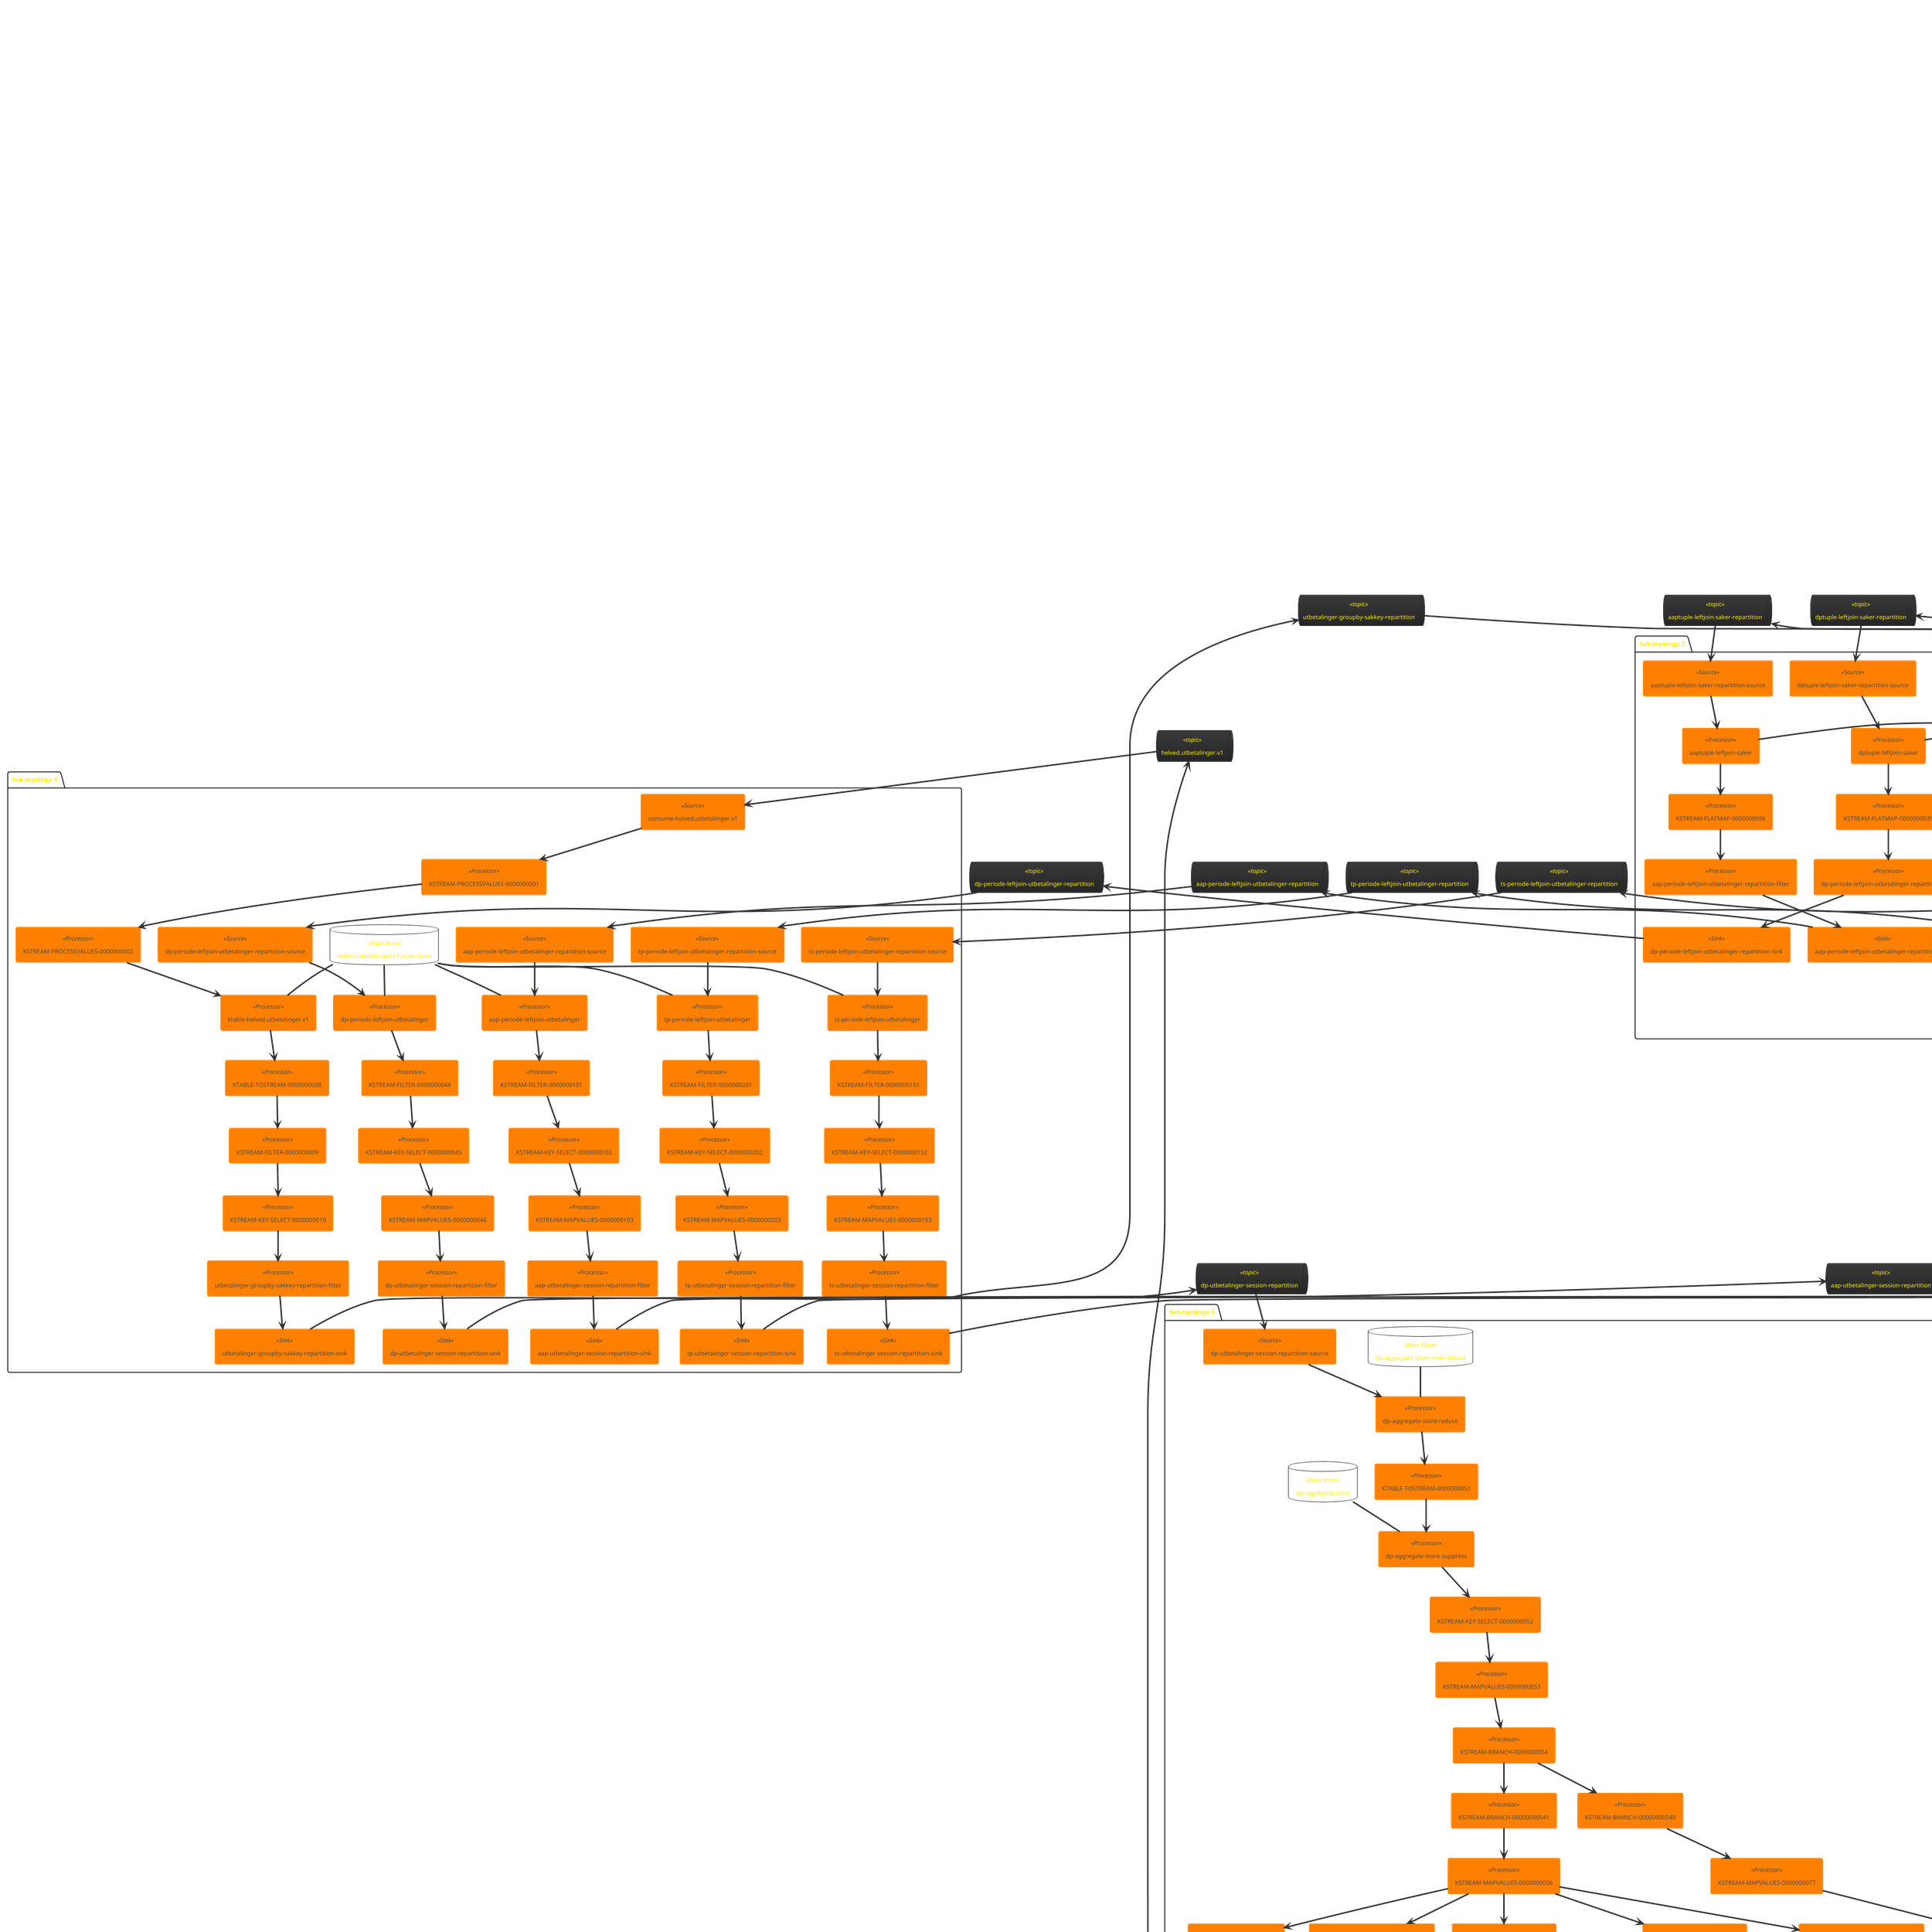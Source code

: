 @startuml
!theme black-knight
queue "aap-utbetalinger-session-repartition" <<topic>> as aap_utbetalinger_session_repartition
queue "dp-utbetalinger-session-repartition" <<topic>> as dp_utbetalinger_session_repartition
queue "tp-utbetalinger-session-repartition" <<topic>> as tp_utbetalinger_session_repartition
queue "ts-utbetalinger-session-repartition" <<topic>> as ts_utbetalinger_session_repartition
queue "utbetalinger-groupby-sakkey-repartition" <<topic>> as utbetalinger_groupby_sakkey_repartition
queue "helved.utbetalinger.v1" <<topic>> as helved_utbetalinger_v1
queue "aap-periode-leftjoin-utbetalinger-repartition" <<topic>> as aap_periode_leftjoin_utbetalinger_repartition
queue "dp-periode-leftjoin-utbetalinger-repartition" <<topic>> as dp_periode_leftjoin_utbetalinger_repartition
queue "tp-periode-leftjoin-utbetalinger-repartition" <<topic>> as tp_periode_leftjoin_utbetalinger_repartition
queue "ts-periode-leftjoin-utbetalinger-repartition" <<topic>> as ts_periode_leftjoin_utbetalinger_repartition
queue "pk-leftjoin-pending-repartition" <<topic>> as pk_leftjoin_pending_repartition
queue "helved.pending-utbetalinger.v1" <<topic>> as helved_pending_utbetalinger_v1
queue "helved.saker.v1" <<topic>> as helved_saker_v1
queue "aaptuple-leftjoin-saker-repartition" <<topic>> as aaptuple_leftjoin_saker_repartition
queue "dptuple-leftjoin-saker-repartition" <<topic>> as dptuple_leftjoin_saker_repartition
queue "tptuple-leftjoin-saker-repartition" <<topic>> as tptuple_leftjoin_saker_repartition
queue "tstuple-leftjoin-saker-repartition" <<topic>> as tstuple_leftjoin_saker_repartition
queue "oppdrag-leftjoin-fks-repartition" <<topic>> as oppdrag_leftjoin_fks_repartition
queue "helved.fk.v1" <<topic>> as helved_fk_v1
queue "from-teamdagpenger.utbetaling.v1-repartition" <<topic>> as from_teamdagpenger_utbetaling_v1_repartition
queue "teamdagpenger.utbetaling.v1" <<topic>> as teamdagpenger_utbetaling_v1
queue "helved.utbetalinger-dp.v1" <<topic>> as helved_utbetalinger_dp_v1
queue "helved.simuleringer.v1" <<topic>> as helved_simuleringer_v1
queue "helved.oppdrag.v1" <<topic>> as helved_oppdrag_v1
queue "helved.status.v1" <<topic>> as helved_status_v1
queue "from-aap.utbetaling.v1-repartition" <<topic>> as from_aap_utbetaling_v1_repartition
queue "aap.utbetaling.v1" <<topic>> as aap_utbetaling_v1
queue "helved.utbetalinger-aap.v1" <<topic>> as helved_utbetalinger_aap_v1
queue "helved.utbetalinger-ts.v1" <<topic>> as helved_utbetalinger_ts_v1
queue "helved.utbetalinger-tp.v1" <<topic>> as helved_utbetalinger_tp_v1
package "Sub-topology: 0" {
	database "helved.utbetalinger.v1-state-store" <<State Store>> as helved_utbetalinger_v1_state_store
	agent "consume-helved.utbetalinger.v1" <<Source>> as consume_helved_utbetalinger_v1
	agent "KSTREAM-PROCESSVALUES-0000000001" <<Processor>> as KSTREAM_PROCESSVALUES_0000000001
	agent "KSTREAM-PROCESSVALUES-0000000002" <<Processor>> as KSTREAM_PROCESSVALUES_0000000002
	agent "aap-periode-leftjoin-utbetalinger-repartition-source" <<Source>> as aap_periode_leftjoin_utbetalinger_repartition_source
	agent "dp-periode-leftjoin-utbetalinger-repartition-source" <<Source>> as dp_periode_leftjoin_utbetalinger_repartition_source
	agent "tp-periode-leftjoin-utbetalinger-repartition-source" <<Source>> as tp_periode_leftjoin_utbetalinger_repartition_source
	agent "ts-periode-leftjoin-utbetalinger-repartition-source" <<Source>> as ts_periode_leftjoin_utbetalinger_repartition_source
	agent "aap-periode-leftjoin-utbetalinger" <<Processor>> as aap_periode_leftjoin_utbetalinger
	agent "dp-periode-leftjoin-utbetalinger" <<Processor>> as dp_periode_leftjoin_utbetalinger
	agent "ktable-helved.utbetalinger.v1" <<Processor>> as ktable_helved_utbetalinger_v1
	agent "tp-periode-leftjoin-utbetalinger" <<Processor>> as tp_periode_leftjoin_utbetalinger
	agent "ts-periode-leftjoin-utbetalinger" <<Processor>> as ts_periode_leftjoin_utbetalinger
	agent "KSTREAM-FILTER-0000000044" <<Processor>> as KSTREAM_FILTER_0000000044
	agent "KSTREAM-FILTER-0000000101" <<Processor>> as KSTREAM_FILTER_0000000101
	agent "KSTREAM-FILTER-0000000151" <<Processor>> as KSTREAM_FILTER_0000000151
	agent "KSTREAM-FILTER-0000000201" <<Processor>> as KSTREAM_FILTER_0000000201
	agent "KTABLE-TOSTREAM-0000000008" <<Processor>> as KTABLE_TOSTREAM_0000000008
	agent "KSTREAM-FILTER-0000000009" <<Processor>> as KSTREAM_FILTER_0000000009
	agent "KSTREAM-KEY-SELECT-0000000045" <<Processor>> as KSTREAM_KEY_SELECT_0000000045
	agent "KSTREAM-KEY-SELECT-0000000102" <<Processor>> as KSTREAM_KEY_SELECT_0000000102
	agent "KSTREAM-KEY-SELECT-0000000152" <<Processor>> as KSTREAM_KEY_SELECT_0000000152
	agent "KSTREAM-KEY-SELECT-0000000202" <<Processor>> as KSTREAM_KEY_SELECT_0000000202
	agent "KSTREAM-KEY-SELECT-0000000010" <<Processor>> as KSTREAM_KEY_SELECT_0000000010
	agent "KSTREAM-MAPVALUES-0000000046" <<Processor>> as KSTREAM_MAPVALUES_0000000046
	agent "KSTREAM-MAPVALUES-0000000103" <<Processor>> as KSTREAM_MAPVALUES_0000000103
	agent "KSTREAM-MAPVALUES-0000000153" <<Processor>> as KSTREAM_MAPVALUES_0000000153
	agent "KSTREAM-MAPVALUES-0000000203" <<Processor>> as KSTREAM_MAPVALUES_0000000203
	agent "aap-utbetalinger-session-repartition-filter" <<Processor>> as aap_utbetalinger_session_repartition_filter
	agent "dp-utbetalinger-session-repartition-filter" <<Processor>> as dp_utbetalinger_session_repartition_filter
	agent "tp-utbetalinger-session-repartition-filter" <<Processor>> as tp_utbetalinger_session_repartition_filter
	agent "ts-utbetalinger-session-repartition-filter" <<Processor>> as ts_utbetalinger_session_repartition_filter
	agent "utbetalinger-groupby-sakkey-repartition-filter" <<Processor>> as utbetalinger_groupby_sakkey_repartition_filter
	agent "aap-utbetalinger-session-repartition-sink" <<Sink>> as aap_utbetalinger_session_repartition_sink
	agent "dp-utbetalinger-session-repartition-sink" <<Sink>> as dp_utbetalinger_session_repartition_sink
	agent "tp-utbetalinger-session-repartition-sink" <<Sink>> as tp_utbetalinger_session_repartition_sink
	agent "ts-utbetalinger-session-repartition-sink" <<Sink>> as ts_utbetalinger_session_repartition_sink
	agent "utbetalinger-groupby-sakkey-repartition-sink" <<Sink>> as utbetalinger_groupby_sakkey_repartition_sink
	helved_utbetalinger_v1 --> consume_helved_utbetalinger_v1
	aap_periode_leftjoin_utbetalinger_repartition --> aap_periode_leftjoin_utbetalinger_repartition_source
	dp_periode_leftjoin_utbetalinger_repartition --> dp_periode_leftjoin_utbetalinger_repartition_source
	tp_periode_leftjoin_utbetalinger_repartition --> tp_periode_leftjoin_utbetalinger_repartition_source
	ts_periode_leftjoin_utbetalinger_repartition --> ts_periode_leftjoin_utbetalinger_repartition_source
	helved_utbetalinger_v1_state_store -- aap_periode_leftjoin_utbetalinger
	helved_utbetalinger_v1_state_store -- dp_periode_leftjoin_utbetalinger
	helved_utbetalinger_v1_state_store -- ktable_helved_utbetalinger_v1
	helved_utbetalinger_v1_state_store -- tp_periode_leftjoin_utbetalinger
	helved_utbetalinger_v1_state_store -- ts_periode_leftjoin_utbetalinger
	aap_utbetalinger_session_repartition <-- aap_utbetalinger_session_repartition_sink
	dp_utbetalinger_session_repartition <-- dp_utbetalinger_session_repartition_sink
	tp_utbetalinger_session_repartition <-- tp_utbetalinger_session_repartition_sink
	ts_utbetalinger_session_repartition <-- ts_utbetalinger_session_repartition_sink
	utbetalinger_groupby_sakkey_repartition <-- utbetalinger_groupby_sakkey_repartition_sink
	consume_helved_utbetalinger_v1 --> KSTREAM_PROCESSVALUES_0000000001
	KSTREAM_PROCESSVALUES_0000000001 --> KSTREAM_PROCESSVALUES_0000000002
	KSTREAM_PROCESSVALUES_0000000002 --> ktable_helved_utbetalinger_v1
	aap_periode_leftjoin_utbetalinger_repartition_source --> aap_periode_leftjoin_utbetalinger
	dp_periode_leftjoin_utbetalinger_repartition_source --> dp_periode_leftjoin_utbetalinger
	tp_periode_leftjoin_utbetalinger_repartition_source --> tp_periode_leftjoin_utbetalinger
	ts_periode_leftjoin_utbetalinger_repartition_source --> ts_periode_leftjoin_utbetalinger
	aap_periode_leftjoin_utbetalinger --> KSTREAM_FILTER_0000000101
	dp_periode_leftjoin_utbetalinger --> KSTREAM_FILTER_0000000044
	ktable_helved_utbetalinger_v1 --> KTABLE_TOSTREAM_0000000008
	tp_periode_leftjoin_utbetalinger --> KSTREAM_FILTER_0000000201
	ts_periode_leftjoin_utbetalinger --> KSTREAM_FILTER_0000000151
	KSTREAM_FILTER_0000000044 --> KSTREAM_KEY_SELECT_0000000045
	KSTREAM_FILTER_0000000101 --> KSTREAM_KEY_SELECT_0000000102
	KSTREAM_FILTER_0000000151 --> KSTREAM_KEY_SELECT_0000000152
	KSTREAM_FILTER_0000000201 --> KSTREAM_KEY_SELECT_0000000202
	KTABLE_TOSTREAM_0000000008 --> KSTREAM_FILTER_0000000009
	KSTREAM_FILTER_0000000009 --> KSTREAM_KEY_SELECT_0000000010
	KSTREAM_KEY_SELECT_0000000045 --> KSTREAM_MAPVALUES_0000000046
	KSTREAM_KEY_SELECT_0000000102 --> KSTREAM_MAPVALUES_0000000103
	KSTREAM_KEY_SELECT_0000000152 --> KSTREAM_MAPVALUES_0000000153
	KSTREAM_KEY_SELECT_0000000202 --> KSTREAM_MAPVALUES_0000000203
	KSTREAM_KEY_SELECT_0000000010 --> utbetalinger_groupby_sakkey_repartition_filter
	KSTREAM_MAPVALUES_0000000046 --> dp_utbetalinger_session_repartition_filter
	KSTREAM_MAPVALUES_0000000103 --> aap_utbetalinger_session_repartition_filter
	KSTREAM_MAPVALUES_0000000153 --> ts_utbetalinger_session_repartition_filter
	KSTREAM_MAPVALUES_0000000203 --> tp_utbetalinger_session_repartition_filter
	aap_utbetalinger_session_repartition_filter --> aap_utbetalinger_session_repartition_sink
	dp_utbetalinger_session_repartition_filter --> dp_utbetalinger_session_repartition_sink
	tp_utbetalinger_session_repartition_filter --> tp_utbetalinger_session_repartition_sink
	ts_utbetalinger_session_repartition_filter --> ts_utbetalinger_session_repartition_sink
	utbetalinger_groupby_sakkey_repartition_filter --> utbetalinger_groupby_sakkey_repartition_sink
}
package "Sub-topology: 1" {
	database "helved.pending-utbetalinger.v1-state-store" <<State Store>> as helved_pending_utbetalinger_v1_state_store
	agent "pk-leftjoin-pending-repartition-source" <<Source>> as pk_leftjoin_pending_repartition_source
	agent "pk-leftjoin-pending" <<Processor>> as pk_leftjoin_pending
	agent "KSTREAM-MAPVALUES-0000000252" <<Processor>> as KSTREAM_MAPVALUES_0000000252
	agent "consume-helved.pending-utbetalinger.v1" <<Source>> as consume_helved_pending_utbetalinger_v1
	agent "KSTREAM-FILTER-0000000253" <<Processor>> as KSTREAM_FILTER_0000000253
	agent "KSTREAM-PROCESSVALUES-0000000005" <<Processor>> as KSTREAM_PROCESSVALUES_0000000005
	agent "KSTREAM-PROCESSVALUES-0000000006" <<Processor>> as KSTREAM_PROCESSVALUES_0000000006
	agent "KSTREAM-PROCESSVALUES-0000000254" <<Processor>> as KSTREAM_PROCESSVALUES_0000000254
	agent "KSTREAM-SINK-0000000255" <<Sink>> as KSTREAM_SINK_0000000255
	agent "ktable-helved.pending-utbetalinger.v1" <<Processor>> as ktable_helved_pending_utbetalinger_v1
	pk_leftjoin_pending_repartition --> pk_leftjoin_pending_repartition_source
	helved_pending_utbetalinger_v1_state_store -- pk_leftjoin_pending
	helved_pending_utbetalinger_v1 --> consume_helved_pending_utbetalinger_v1
	helved_utbetalinger_v1 <-- KSTREAM_SINK_0000000255
	helved_pending_utbetalinger_v1_state_store -- ktable_helved_pending_utbetalinger_v1
	pk_leftjoin_pending_repartition_source --> pk_leftjoin_pending
	pk_leftjoin_pending --> KSTREAM_MAPVALUES_0000000252
	KSTREAM_MAPVALUES_0000000252 --> KSTREAM_FILTER_0000000253
	consume_helved_pending_utbetalinger_v1 --> KSTREAM_PROCESSVALUES_0000000005
	KSTREAM_FILTER_0000000253 --> KSTREAM_PROCESSVALUES_0000000254
	KSTREAM_PROCESSVALUES_0000000005 --> KSTREAM_PROCESSVALUES_0000000006
	KSTREAM_PROCESSVALUES_0000000006 --> ktable_helved_pending_utbetalinger_v1
	KSTREAM_PROCESSVALUES_0000000254 --> KSTREAM_SINK_0000000255
}
package "Sub-topology: 2" {
	database "helved.saker.v1-state-store-materialized" <<State Store>> as helved_saker_v1_state_store_materialized
	agent "utbetalinger-groupby-sakkey-repartition-source" <<Source>> as utbetalinger_groupby_sakkey_repartition_source
	agent "aaptuple-leftjoin-saker-repartition-source" <<Source>> as aaptuple_leftjoin_saker_repartition_source
	agent "dptuple-leftjoin-saker-repartition-source" <<Source>> as dptuple_leftjoin_saker_repartition_source
	agent "helved.saker.v1-state-store-aggregate" <<Processor>> as helved_saker_v1_state_store_aggregate
	agent "tptuple-leftjoin-saker-repartition-source" <<Source>> as tptuple_leftjoin_saker_repartition_source
	agent "tstuple-leftjoin-saker-repartition-source" <<Source>> as tstuple_leftjoin_saker_repartition_source
	agent "KTABLE-TOSTREAM-0000000015" <<Processor>> as KTABLE_TOSTREAM_0000000015
	agent "aaptuple-leftjoin-saker" <<Processor>> as aaptuple_leftjoin_saker
	agent "dptuple-leftjoin-saker" <<Processor>> as dptuple_leftjoin_saker
	agent "tptuple-leftjoin-saker" <<Processor>> as tptuple_leftjoin_saker
	agent "tstuple-leftjoin-saker" <<Processor>> as tstuple_leftjoin_saker
	agent "KSTREAM-FILTER-0000000016" <<Processor>> as KSTREAM_FILTER_0000000016
	agent "KSTREAM-FLATMAP-0000000039" <<Processor>> as KSTREAM_FLATMAP_0000000039
	agent "KSTREAM-FLATMAP-0000000096" <<Processor>> as KSTREAM_FLATMAP_0000000096
	agent "KSTREAM-FLATMAP-0000000196" <<Processor>> as KSTREAM_FLATMAP_0000000196
	agent "KSTREAM-MAP-0000000146" <<Processor>> as KSTREAM_MAP_0000000146
	agent "KSTREAM-PROCESSVALUES-0000000017" <<Processor>> as KSTREAM_PROCESSVALUES_0000000017
	agent "aap-periode-leftjoin-utbetalinger-repartition-filter" <<Processor>> as aap_periode_leftjoin_utbetalinger_repartition_filter
	agent "dp-periode-leftjoin-utbetalinger-repartition-filter" <<Processor>> as dp_periode_leftjoin_utbetalinger_repartition_filter
	agent "tp-periode-leftjoin-utbetalinger-repartition-filter" <<Processor>> as tp_periode_leftjoin_utbetalinger_repartition_filter
	agent "ts-periode-leftjoin-utbetalinger-repartition-filter" <<Processor>> as ts_periode_leftjoin_utbetalinger_repartition_filter
	agent "KSTREAM-SINK-0000000018" <<Sink>> as KSTREAM_SINK_0000000018
	agent "aap-periode-leftjoin-utbetalinger-repartition-sink" <<Sink>> as aap_periode_leftjoin_utbetalinger_repartition_sink
	agent "dp-periode-leftjoin-utbetalinger-repartition-sink" <<Sink>> as dp_periode_leftjoin_utbetalinger_repartition_sink
	agent "tp-periode-leftjoin-utbetalinger-repartition-sink" <<Sink>> as tp_periode_leftjoin_utbetalinger_repartition_sink
	agent "ts-periode-leftjoin-utbetalinger-repartition-sink" <<Sink>> as ts_periode_leftjoin_utbetalinger_repartition_sink
	utbetalinger_groupby_sakkey_repartition --> utbetalinger_groupby_sakkey_repartition_source
	aaptuple_leftjoin_saker_repartition --> aaptuple_leftjoin_saker_repartition_source
	dptuple_leftjoin_saker_repartition --> dptuple_leftjoin_saker_repartition_source
	helved_saker_v1_state_store_materialized -- helved_saker_v1_state_store_aggregate
	tptuple_leftjoin_saker_repartition --> tptuple_leftjoin_saker_repartition_source
	tstuple_leftjoin_saker_repartition --> tstuple_leftjoin_saker_repartition_source
	helved_saker_v1_state_store_materialized -- aaptuple_leftjoin_saker
	helved_saker_v1_state_store_materialized -- dptuple_leftjoin_saker
	helved_saker_v1_state_store_materialized -- tptuple_leftjoin_saker
	helved_saker_v1_state_store_materialized -- tstuple_leftjoin_saker
	helved_saker_v1 <-- KSTREAM_SINK_0000000018
	aap_periode_leftjoin_utbetalinger_repartition <-- aap_periode_leftjoin_utbetalinger_repartition_sink
	dp_periode_leftjoin_utbetalinger_repartition <-- dp_periode_leftjoin_utbetalinger_repartition_sink
	tp_periode_leftjoin_utbetalinger_repartition <-- tp_periode_leftjoin_utbetalinger_repartition_sink
	ts_periode_leftjoin_utbetalinger_repartition <-- ts_periode_leftjoin_utbetalinger_repartition_sink
	utbetalinger_groupby_sakkey_repartition_source --> helved_saker_v1_state_store_aggregate
	aaptuple_leftjoin_saker_repartition_source --> aaptuple_leftjoin_saker
	dptuple_leftjoin_saker_repartition_source --> dptuple_leftjoin_saker
	helved_saker_v1_state_store_aggregate --> KTABLE_TOSTREAM_0000000015
	tptuple_leftjoin_saker_repartition_source --> tptuple_leftjoin_saker
	tstuple_leftjoin_saker_repartition_source --> tstuple_leftjoin_saker
	KTABLE_TOSTREAM_0000000015 --> KSTREAM_FILTER_0000000016
	aaptuple_leftjoin_saker --> KSTREAM_FLATMAP_0000000096
	dptuple_leftjoin_saker --> KSTREAM_FLATMAP_0000000039
	tptuple_leftjoin_saker --> KSTREAM_FLATMAP_0000000196
	tstuple_leftjoin_saker --> KSTREAM_MAP_0000000146
	KSTREAM_FILTER_0000000016 --> KSTREAM_PROCESSVALUES_0000000017
	KSTREAM_FLATMAP_0000000039 --> dp_periode_leftjoin_utbetalinger_repartition_filter
	KSTREAM_FLATMAP_0000000096 --> aap_periode_leftjoin_utbetalinger_repartition_filter
	KSTREAM_FLATMAP_0000000196 --> tp_periode_leftjoin_utbetalinger_repartition_filter
	KSTREAM_MAP_0000000146 --> ts_periode_leftjoin_utbetalinger_repartition_filter
	KSTREAM_PROCESSVALUES_0000000017 --> KSTREAM_SINK_0000000018
	aap_periode_leftjoin_utbetalinger_repartition_filter --> aap_periode_leftjoin_utbetalinger_repartition_sink
	dp_periode_leftjoin_utbetalinger_repartition_filter --> dp_periode_leftjoin_utbetalinger_repartition_sink
	tp_periode_leftjoin_utbetalinger_repartition_filter --> tp_periode_leftjoin_utbetalinger_repartition_sink
	ts_periode_leftjoin_utbetalinger_repartition_filter --> ts_periode_leftjoin_utbetalinger_repartition_sink
}
package "Sub-topology: 3" {
	database "helved.fk.v1-state-store" <<State Store>> as helved_fk_v1_state_store
	agent "oppdrag-leftjoin-fks-repartition-source" <<Source>> as oppdrag_leftjoin_fks_repartition_source
	agent "consume-helved.fk.v1" <<Source>> as consume_helved_fk_v1
	agent "oppdrag-leftjoin-fks" <<Processor>> as oppdrag_leftjoin_fks
	agent "KSTREAM-FLATMAP-0000000247" <<Processor>> as KSTREAM_FLATMAP_0000000247
	agent "KSTREAM-PROCESSVALUES-0000000020" <<Processor>> as KSTREAM_PROCESSVALUES_0000000020
	agent "KSTREAM-PROCESSVALUES-0000000021" <<Processor>> as KSTREAM_PROCESSVALUES_0000000021
	agent "pk-leftjoin-pending-repartition-filter" <<Processor>> as pk_leftjoin_pending_repartition_filter
	agent "ktable-helved.fk.v1" <<Processor>> as ktable_helved_fk_v1
	agent "pk-leftjoin-pending-repartition-sink" <<Sink>> as pk_leftjoin_pending_repartition_sink
	oppdrag_leftjoin_fks_repartition --> oppdrag_leftjoin_fks_repartition_source
	helved_fk_v1 --> consume_helved_fk_v1
	helved_fk_v1_state_store -- oppdrag_leftjoin_fks
	helved_fk_v1_state_store -- ktable_helved_fk_v1
	pk_leftjoin_pending_repartition <-- pk_leftjoin_pending_repartition_sink
	oppdrag_leftjoin_fks_repartition_source --> oppdrag_leftjoin_fks
	consume_helved_fk_v1 --> KSTREAM_PROCESSVALUES_0000000020
	oppdrag_leftjoin_fks --> KSTREAM_FLATMAP_0000000247
	KSTREAM_FLATMAP_0000000247 --> pk_leftjoin_pending_repartition_filter
	KSTREAM_PROCESSVALUES_0000000020 --> KSTREAM_PROCESSVALUES_0000000021
	KSTREAM_PROCESSVALUES_0000000021 --> ktable_helved_fk_v1
	pk_leftjoin_pending_repartition_filter --> pk_leftjoin_pending_repartition_sink
}
package "Sub-topology: 4" {
	agent "consume-teamdagpenger.utbetaling.v1" <<Source>> as consume_teamdagpenger_utbetaling_v1
	agent "KSTREAM-PROCESSVALUES-0000000024" <<Processor>> as KSTREAM_PROCESSVALUES_0000000024
	agent "KSTREAM-FILTER-0000000025" <<Processor>> as KSTREAM_FILTER_0000000025
	agent "from-teamdagpenger.utbetaling.v1-repartition-filter" <<Processor>> as from_teamdagpenger_utbetaling_v1_repartition_filter
	agent "from-teamdagpenger.utbetaling.v1-repartition-sink" <<Sink>> as from_teamdagpenger_utbetaling_v1_repartition_sink
	teamdagpenger_utbetaling_v1 --> consume_teamdagpenger_utbetaling_v1
	from_teamdagpenger_utbetaling_v1_repartition <-- from_teamdagpenger_utbetaling_v1_repartition_sink
	consume_teamdagpenger_utbetaling_v1 --> KSTREAM_PROCESSVALUES_0000000024
	KSTREAM_PROCESSVALUES_0000000024 --> KSTREAM_FILTER_0000000025
	KSTREAM_FILTER_0000000025 --> from_teamdagpenger_utbetaling_v1_repartition_filter
	from_teamdagpenger_utbetaling_v1_repartition_filter --> from_teamdagpenger_utbetaling_v1_repartition_sink
}
package "Sub-topology: 5" {
	agent "consume-helved.utbetalinger-dp.v1" <<Source>> as consume_helved_utbetalinger_dp_v1
	agent "KSTREAM-PROCESSVALUES-0000000030" <<Processor>> as KSTREAM_PROCESSVALUES_0000000030
	agent "KSTREAM-FILTER-0000000031" <<Processor>> as KSTREAM_FILTER_0000000031
	agent "from-teamdagpenger.utbetaling.v1-repartition-source" <<Source>> as from_teamdagpenger_utbetaling_v1_repartition_source
	agent "KSTREAM-MERGE-0000000032" <<Processor>> as KSTREAM_MERGE_0000000032
	agent "KSTREAM-MAPVALUES-0000000033" <<Processor>> as KSTREAM_MAPVALUES_0000000033
	agent "KSTREAM-KEY-SELECT-0000000034" <<Processor>> as KSTREAM_KEY_SELECT_0000000034
	agent "dptuple-leftjoin-saker-repartition-filter" <<Processor>> as dptuple_leftjoin_saker_repartition_filter
	agent "dptuple-leftjoin-saker-repartition-sink" <<Sink>> as dptuple_leftjoin_saker_repartition_sink
	helved_utbetalinger_dp_v1 --> consume_helved_utbetalinger_dp_v1
	from_teamdagpenger_utbetaling_v1_repartition --> from_teamdagpenger_utbetaling_v1_repartition_source
	dptuple_leftjoin_saker_repartition <-- dptuple_leftjoin_saker_repartition_sink
	consume_helved_utbetalinger_dp_v1 --> KSTREAM_PROCESSVALUES_0000000030
	KSTREAM_PROCESSVALUES_0000000030 --> KSTREAM_FILTER_0000000031
	KSTREAM_FILTER_0000000031 --> KSTREAM_MERGE_0000000032
	from_teamdagpenger_utbetaling_v1_repartition_source --> KSTREAM_MERGE_0000000032
	KSTREAM_MERGE_0000000032 --> KSTREAM_MAPVALUES_0000000033
	KSTREAM_MAPVALUES_0000000033 --> KSTREAM_KEY_SELECT_0000000034
	KSTREAM_KEY_SELECT_0000000034 --> dptuple_leftjoin_saker_repartition_filter
	dptuple_leftjoin_saker_repartition_filter --> dptuple_leftjoin_saker_repartition_sink
}
package "Sub-topology: 6" {
	database "dp-aggregate-store-materialized" <<State Store>> as dp_aggregate_store_materialized
	database "dp-aggregate-store" <<State Store>> as dp_aggregate_store
	agent "dp-utbetalinger-session-repartition-source" <<Source>> as dp_utbetalinger_session_repartition_source
	agent "dp-aggregate-store-reduce" <<Processor>> as dp_aggregate_store_reduce
	agent "KTABLE-TOSTREAM-0000000051" <<Processor>> as KTABLE_TOSTREAM_0000000051
	agent "dp-aggregate-store-suppress" <<Processor>> as dp_aggregate_store_suppress
	agent "KSTREAM-KEY-SELECT-0000000052" <<Processor>> as KSTREAM_KEY_SELECT_0000000052
	agent "KSTREAM-MAPVALUES-0000000053" <<Processor>> as KSTREAM_MAPVALUES_0000000053
	agent "KSTREAM-BRANCH-0000000054" <<Processor>> as KSTREAM_BRANCH_0000000054
	agent "KSTREAM-BRANCH-00000000541" <<Processor>> as KSTREAM_BRANCH_00000000541
	agent "KSTREAM-MAPVALUES-0000000056" <<Processor>> as KSTREAM_MAPVALUES_0000000056
	agent "KSTREAM-FLATMAPVALUES-0000000063" <<Processor>> as KSTREAM_FLATMAPVALUES_0000000063
	agent "KSTREAM-BRANCH-00000000540" <<Processor>> as KSTREAM_BRANCH_00000000540
	agent "KSTREAM-FILTER-0000000069" <<Processor>> as KSTREAM_FILTER_0000000069
	agent "KSTREAM-FLATMAP-0000000057" <<Processor>> as KSTREAM_FLATMAP_0000000057
	agent "KSTREAM-FLATMAP-0000000073" <<Processor>> as KSTREAM_FLATMAP_0000000073
	agent "KSTREAM-FLATMAPVALUES-0000000060" <<Processor>> as KSTREAM_FLATMAPVALUES_0000000060
	agent "KSTREAM-MAPVALUES-0000000066" <<Processor>> as KSTREAM_MAPVALUES_0000000066
	agent "KSTREAM-MAPVALUES-0000000070" <<Processor>> as KSTREAM_MAPVALUES_0000000070
	agent "KSTREAM-MAPVALUES-0000000077" <<Processor>> as KSTREAM_MAPVALUES_0000000077
	agent "KSTREAM-PROCESSVALUES-0000000058" <<Processor>> as KSTREAM_PROCESSVALUES_0000000058
	agent "KSTREAM-PROCESSVALUES-0000000061" <<Processor>> as KSTREAM_PROCESSVALUES_0000000061
	agent "KSTREAM-PROCESSVALUES-0000000064" <<Processor>> as KSTREAM_PROCESSVALUES_0000000064
	agent "KSTREAM-PROCESSVALUES-0000000067" <<Processor>> as KSTREAM_PROCESSVALUES_0000000067
	agent "KSTREAM-PROCESSVALUES-0000000071" <<Processor>> as KSTREAM_PROCESSVALUES_0000000071
	agent "KSTREAM-PROCESSVALUES-0000000074" <<Processor>> as KSTREAM_PROCESSVALUES_0000000074
	agent "KSTREAM-PROCESSVALUES-0000000078" <<Processor>> as KSTREAM_PROCESSVALUES_0000000078
	agent "KSTREAM-SINK-0000000059" <<Sink>> as KSTREAM_SINK_0000000059
	agent "KSTREAM-SINK-0000000062" <<Sink>> as KSTREAM_SINK_0000000062
	agent "KSTREAM-SINK-0000000065" <<Sink>> as KSTREAM_SINK_0000000065
	agent "KSTREAM-SINK-0000000068" <<Sink>> as KSTREAM_SINK_0000000068
	agent "KSTREAM-SINK-0000000072" <<Sink>> as KSTREAM_SINK_0000000072
	agent "KSTREAM-SINK-0000000075" <<Sink>> as KSTREAM_SINK_0000000075
	agent "KSTREAM-SINK-0000000079" <<Sink>> as KSTREAM_SINK_0000000079
	dp_utbetalinger_session_repartition --> dp_utbetalinger_session_repartition_source
	dp_aggregate_store_materialized -- dp_aggregate_store_reduce
	dp_aggregate_store -- dp_aggregate_store_suppress
	helved_pending_utbetalinger_v1 <-- KSTREAM_SINK_0000000059
	helved_simuleringer_v1 <-- KSTREAM_SINK_0000000062
	helved_oppdrag_v1 <-- KSTREAM_SINK_0000000065
	helved_status_v1 <-- KSTREAM_SINK_0000000068
	helved_status_v1 <-- KSTREAM_SINK_0000000072
	helved_fk_v1 <-- KSTREAM_SINK_0000000075
	helved_status_v1 <-- KSTREAM_SINK_0000000079
	dp_utbetalinger_session_repartition_source --> dp_aggregate_store_reduce
	dp_aggregate_store_reduce --> KTABLE_TOSTREAM_0000000051
	KTABLE_TOSTREAM_0000000051 --> dp_aggregate_store_suppress
	dp_aggregate_store_suppress --> KSTREAM_KEY_SELECT_0000000052
	KSTREAM_KEY_SELECT_0000000052 --> KSTREAM_MAPVALUES_0000000053
	KSTREAM_MAPVALUES_0000000053 --> KSTREAM_BRANCH_0000000054
	KSTREAM_BRANCH_0000000054 --> KSTREAM_BRANCH_00000000540
	KSTREAM_BRANCH_0000000054 --> KSTREAM_BRANCH_00000000541
	KSTREAM_BRANCH_00000000541 --> KSTREAM_MAPVALUES_0000000056
	KSTREAM_MAPVALUES_0000000056 --> KSTREAM_FLATMAPVALUES_0000000063
	KSTREAM_MAPVALUES_0000000056 --> KSTREAM_FLATMAP_0000000057
	KSTREAM_MAPVALUES_0000000056 --> KSTREAM_FLATMAPVALUES_0000000060
	KSTREAM_MAPVALUES_0000000056 --> KSTREAM_FILTER_0000000069
	KSTREAM_MAPVALUES_0000000056 --> KSTREAM_FLATMAP_0000000073
	KSTREAM_FLATMAPVALUES_0000000063 --> KSTREAM_MAPVALUES_0000000066
	KSTREAM_FLATMAPVALUES_0000000063 --> KSTREAM_PROCESSVALUES_0000000064
	KSTREAM_BRANCH_00000000540 --> KSTREAM_MAPVALUES_0000000077
	KSTREAM_FILTER_0000000069 --> KSTREAM_MAPVALUES_0000000070
	KSTREAM_FLATMAP_0000000057 --> KSTREAM_PROCESSVALUES_0000000058
	KSTREAM_FLATMAP_0000000073 --> KSTREAM_PROCESSVALUES_0000000074
	KSTREAM_FLATMAPVALUES_0000000060 --> KSTREAM_PROCESSVALUES_0000000061
	KSTREAM_MAPVALUES_0000000066 --> KSTREAM_PROCESSVALUES_0000000067
	KSTREAM_MAPVALUES_0000000070 --> KSTREAM_PROCESSVALUES_0000000071
	KSTREAM_MAPVALUES_0000000077 --> KSTREAM_PROCESSVALUES_0000000078
	KSTREAM_PROCESSVALUES_0000000058 --> KSTREAM_SINK_0000000059
	KSTREAM_PROCESSVALUES_0000000061 --> KSTREAM_SINK_0000000062
	KSTREAM_PROCESSVALUES_0000000064 --> KSTREAM_SINK_0000000065
	KSTREAM_PROCESSVALUES_0000000067 --> KSTREAM_SINK_0000000068
	KSTREAM_PROCESSVALUES_0000000071 --> KSTREAM_SINK_0000000072
	KSTREAM_PROCESSVALUES_0000000074 --> KSTREAM_SINK_0000000075
	KSTREAM_PROCESSVALUES_0000000078 --> KSTREAM_SINK_0000000079
}
package "Sub-topology: 7" {
	agent "consume-aap.utbetaling.v1" <<Source>> as consume_aap_utbetaling_v1
	agent "KSTREAM-PROCESSVALUES-0000000081" <<Processor>> as KSTREAM_PROCESSVALUES_0000000081
	agent "KSTREAM-FILTER-0000000082" <<Processor>> as KSTREAM_FILTER_0000000082
	agent "from-aap.utbetaling.v1-repartition-filter" <<Processor>> as from_aap_utbetaling_v1_repartition_filter
	agent "from-aap.utbetaling.v1-repartition-sink" <<Sink>> as from_aap_utbetaling_v1_repartition_sink
	aap_utbetaling_v1 --> consume_aap_utbetaling_v1
	from_aap_utbetaling_v1_repartition <-- from_aap_utbetaling_v1_repartition_sink
	consume_aap_utbetaling_v1 --> KSTREAM_PROCESSVALUES_0000000081
	KSTREAM_PROCESSVALUES_0000000081 --> KSTREAM_FILTER_0000000082
	KSTREAM_FILTER_0000000082 --> from_aap_utbetaling_v1_repartition_filter
	from_aap_utbetaling_v1_repartition_filter --> from_aap_utbetaling_v1_repartition_sink
}
package "Sub-topology: 8" {
	agent "consume-helved.utbetalinger-aap.v1" <<Source>> as consume_helved_utbetalinger_aap_v1
	agent "KSTREAM-PROCESSVALUES-0000000087" <<Processor>> as KSTREAM_PROCESSVALUES_0000000087
	agent "KSTREAM-FILTER-0000000088" <<Processor>> as KSTREAM_FILTER_0000000088
	agent "from-aap.utbetaling.v1-repartition-source" <<Source>> as from_aap_utbetaling_v1_repartition_source
	agent "KSTREAM-MERGE-0000000089" <<Processor>> as KSTREAM_MERGE_0000000089
	agent "KSTREAM-MAPVALUES-0000000090" <<Processor>> as KSTREAM_MAPVALUES_0000000090
	agent "KSTREAM-KEY-SELECT-0000000091" <<Processor>> as KSTREAM_KEY_SELECT_0000000091
	agent "aaptuple-leftjoin-saker-repartition-filter" <<Processor>> as aaptuple_leftjoin_saker_repartition_filter
	agent "aaptuple-leftjoin-saker-repartition-sink" <<Sink>> as aaptuple_leftjoin_saker_repartition_sink
	helved_utbetalinger_aap_v1 --> consume_helved_utbetalinger_aap_v1
	from_aap_utbetaling_v1_repartition --> from_aap_utbetaling_v1_repartition_source
	aaptuple_leftjoin_saker_repartition <-- aaptuple_leftjoin_saker_repartition_sink
	consume_helved_utbetalinger_aap_v1 --> KSTREAM_PROCESSVALUES_0000000087
	KSTREAM_PROCESSVALUES_0000000087 --> KSTREAM_FILTER_0000000088
	KSTREAM_FILTER_0000000088 --> KSTREAM_MERGE_0000000089
	from_aap_utbetaling_v1_repartition_source --> KSTREAM_MERGE_0000000089
	KSTREAM_MERGE_0000000089 --> KSTREAM_MAPVALUES_0000000090
	KSTREAM_MAPVALUES_0000000090 --> KSTREAM_KEY_SELECT_0000000091
	KSTREAM_KEY_SELECT_0000000091 --> aaptuple_leftjoin_saker_repartition_filter
	aaptuple_leftjoin_saker_repartition_filter --> aaptuple_leftjoin_saker_repartition_sink
}
package "Sub-topology: 9" {
	database "aap-aggregate-store-materialized" <<State Store>> as aap_aggregate_store_materialized
	database "aap-aggregate-store" <<State Store>> as aap_aggregate_store
	agent "aap-utbetalinger-session-repartition-source" <<Source>> as aap_utbetalinger_session_repartition_source
	agent "aap-aggregate-store-reduce" <<Processor>> as aap_aggregate_store_reduce
	agent "KTABLE-TOSTREAM-0000000108" <<Processor>> as KTABLE_TOSTREAM_0000000108
	agent "aap-aggregate-store-suppress" <<Processor>> as aap_aggregate_store_suppress
	agent "KSTREAM-KEY-SELECT-0000000109" <<Processor>> as KSTREAM_KEY_SELECT_0000000109
	agent "KSTREAM-MAPVALUES-0000000110" <<Processor>> as KSTREAM_MAPVALUES_0000000110
	agent "KSTREAM-BRANCH-0000000111" <<Processor>> as KSTREAM_BRANCH_0000000111
	agent "KSTREAM-BRANCH-00000001111" <<Processor>> as KSTREAM_BRANCH_00000001111
	agent "KSTREAM-MAPVALUES-0000000113" <<Processor>> as KSTREAM_MAPVALUES_0000000113
	agent "KSTREAM-FLATMAPVALUES-0000000120" <<Processor>> as KSTREAM_FLATMAPVALUES_0000000120
	agent "KSTREAM-BRANCH-00000001110" <<Processor>> as KSTREAM_BRANCH_00000001110
	agent "KSTREAM-FILTER-0000000126" <<Processor>> as KSTREAM_FILTER_0000000126
	agent "KSTREAM-FLATMAP-0000000114" <<Processor>> as KSTREAM_FLATMAP_0000000114
	agent "KSTREAM-FLATMAP-0000000130" <<Processor>> as KSTREAM_FLATMAP_0000000130
	agent "KSTREAM-FLATMAPVALUES-0000000117" <<Processor>> as KSTREAM_FLATMAPVALUES_0000000117
	agent "KSTREAM-MAPVALUES-0000000123" <<Processor>> as KSTREAM_MAPVALUES_0000000123
	agent "KSTREAM-MAPVALUES-0000000127" <<Processor>> as KSTREAM_MAPVALUES_0000000127
	agent "KSTREAM-MAPVALUES-0000000134" <<Processor>> as KSTREAM_MAPVALUES_0000000134
	agent "KSTREAM-PROCESSVALUES-0000000115" <<Processor>> as KSTREAM_PROCESSVALUES_0000000115
	agent "KSTREAM-PROCESSVALUES-0000000118" <<Processor>> as KSTREAM_PROCESSVALUES_0000000118
	agent "KSTREAM-PROCESSVALUES-0000000121" <<Processor>> as KSTREAM_PROCESSVALUES_0000000121
	agent "KSTREAM-PROCESSVALUES-0000000124" <<Processor>> as KSTREAM_PROCESSVALUES_0000000124
	agent "KSTREAM-PROCESSVALUES-0000000128" <<Processor>> as KSTREAM_PROCESSVALUES_0000000128
	agent "KSTREAM-PROCESSVALUES-0000000131" <<Processor>> as KSTREAM_PROCESSVALUES_0000000131
	agent "KSTREAM-PROCESSVALUES-0000000135" <<Processor>> as KSTREAM_PROCESSVALUES_0000000135
	agent "KSTREAM-SINK-0000000116" <<Sink>> as KSTREAM_SINK_0000000116
	agent "KSTREAM-SINK-0000000119" <<Sink>> as KSTREAM_SINK_0000000119
	agent "KSTREAM-SINK-0000000122" <<Sink>> as KSTREAM_SINK_0000000122
	agent "KSTREAM-SINK-0000000125" <<Sink>> as KSTREAM_SINK_0000000125
	agent "KSTREAM-SINK-0000000129" <<Sink>> as KSTREAM_SINK_0000000129
	agent "KSTREAM-SINK-0000000132" <<Sink>> as KSTREAM_SINK_0000000132
	agent "KSTREAM-SINK-0000000136" <<Sink>> as KSTREAM_SINK_0000000136
	aap_utbetalinger_session_repartition --> aap_utbetalinger_session_repartition_source
	aap_aggregate_store_materialized -- aap_aggregate_store_reduce
	aap_aggregate_store -- aap_aggregate_store_suppress
	helved_pending_utbetalinger_v1 <-- KSTREAM_SINK_0000000116
	helved_simuleringer_v1 <-- KSTREAM_SINK_0000000119
	helved_oppdrag_v1 <-- KSTREAM_SINK_0000000122
	helved_status_v1 <-- KSTREAM_SINK_0000000125
	helved_status_v1 <-- KSTREAM_SINK_0000000129
	helved_fk_v1 <-- KSTREAM_SINK_0000000132
	helved_status_v1 <-- KSTREAM_SINK_0000000136
	aap_utbetalinger_session_repartition_source --> aap_aggregate_store_reduce
	aap_aggregate_store_reduce --> KTABLE_TOSTREAM_0000000108
	KTABLE_TOSTREAM_0000000108 --> aap_aggregate_store_suppress
	aap_aggregate_store_suppress --> KSTREAM_KEY_SELECT_0000000109
	KSTREAM_KEY_SELECT_0000000109 --> KSTREAM_MAPVALUES_0000000110
	KSTREAM_MAPVALUES_0000000110 --> KSTREAM_BRANCH_0000000111
	KSTREAM_BRANCH_0000000111 --> KSTREAM_BRANCH_00000001110
	KSTREAM_BRANCH_0000000111 --> KSTREAM_BRANCH_00000001111
	KSTREAM_BRANCH_00000001111 --> KSTREAM_MAPVALUES_0000000113
	KSTREAM_MAPVALUES_0000000113 --> KSTREAM_FLATMAPVALUES_0000000120
	KSTREAM_MAPVALUES_0000000113 --> KSTREAM_FILTER_0000000126
	KSTREAM_MAPVALUES_0000000113 --> KSTREAM_FLATMAP_0000000114
	KSTREAM_MAPVALUES_0000000113 --> KSTREAM_FLATMAPVALUES_0000000117
	KSTREAM_MAPVALUES_0000000113 --> KSTREAM_FLATMAP_0000000130
	KSTREAM_FLATMAPVALUES_0000000120 --> KSTREAM_MAPVALUES_0000000123
	KSTREAM_FLATMAPVALUES_0000000120 --> KSTREAM_PROCESSVALUES_0000000121
	KSTREAM_BRANCH_00000001110 --> KSTREAM_MAPVALUES_0000000134
	KSTREAM_FILTER_0000000126 --> KSTREAM_MAPVALUES_0000000127
	KSTREAM_FLATMAP_0000000114 --> KSTREAM_PROCESSVALUES_0000000115
	KSTREAM_FLATMAP_0000000130 --> KSTREAM_PROCESSVALUES_0000000131
	KSTREAM_FLATMAPVALUES_0000000117 --> KSTREAM_PROCESSVALUES_0000000118
	KSTREAM_MAPVALUES_0000000123 --> KSTREAM_PROCESSVALUES_0000000124
	KSTREAM_MAPVALUES_0000000127 --> KSTREAM_PROCESSVALUES_0000000128
	KSTREAM_MAPVALUES_0000000134 --> KSTREAM_PROCESSVALUES_0000000135
	KSTREAM_PROCESSVALUES_0000000115 --> KSTREAM_SINK_0000000116
	KSTREAM_PROCESSVALUES_0000000118 --> KSTREAM_SINK_0000000119
	KSTREAM_PROCESSVALUES_0000000121 --> KSTREAM_SINK_0000000122
	KSTREAM_PROCESSVALUES_0000000124 --> KSTREAM_SINK_0000000125
	KSTREAM_PROCESSVALUES_0000000128 --> KSTREAM_SINK_0000000129
	KSTREAM_PROCESSVALUES_0000000131 --> KSTREAM_SINK_0000000132
	KSTREAM_PROCESSVALUES_0000000135 --> KSTREAM_SINK_0000000136
}
package "Sub-topology: 10" {
	agent "consume-helved.utbetalinger-ts.v1" <<Source>> as consume_helved_utbetalinger_ts_v1
	agent "KSTREAM-PROCESSVALUES-0000000138" <<Processor>> as KSTREAM_PROCESSVALUES_0000000138
	agent "KSTREAM-FILTER-0000000139" <<Processor>> as KSTREAM_FILTER_0000000139
	agent "KSTREAM-MAPVALUES-0000000140" <<Processor>> as KSTREAM_MAPVALUES_0000000140
	agent "KSTREAM-KEY-SELECT-0000000141" <<Processor>> as KSTREAM_KEY_SELECT_0000000141
	agent "tstuple-leftjoin-saker-repartition-filter" <<Processor>> as tstuple_leftjoin_saker_repartition_filter
	agent "tstuple-leftjoin-saker-repartition-sink" <<Sink>> as tstuple_leftjoin_saker_repartition_sink
	helved_utbetalinger_ts_v1 --> consume_helved_utbetalinger_ts_v1
	tstuple_leftjoin_saker_repartition <-- tstuple_leftjoin_saker_repartition_sink
	consume_helved_utbetalinger_ts_v1 --> KSTREAM_PROCESSVALUES_0000000138
	KSTREAM_PROCESSVALUES_0000000138 --> KSTREAM_FILTER_0000000139
	KSTREAM_FILTER_0000000139 --> KSTREAM_MAPVALUES_0000000140
	KSTREAM_MAPVALUES_0000000140 --> KSTREAM_KEY_SELECT_0000000141
	KSTREAM_KEY_SELECT_0000000141 --> tstuple_leftjoin_saker_repartition_filter
	tstuple_leftjoin_saker_repartition_filter --> tstuple_leftjoin_saker_repartition_sink
}
package "Sub-topology: 11" {
	database "ts-aggregate-store-materialized" <<State Store>> as ts_aggregate_store_materialized
	database "ts-aggregate-store" <<State Store>> as ts_aggregate_store
	agent "ts-utbetalinger-session-repartition-source" <<Source>> as ts_utbetalinger_session_repartition_source
	agent "ts-aggregate-store-reduce" <<Processor>> as ts_aggregate_store_reduce
	agent "KTABLE-TOSTREAM-0000000158" <<Processor>> as KTABLE_TOSTREAM_0000000158
	agent "ts-aggregate-store-suppress" <<Processor>> as ts_aggregate_store_suppress
	agent "KSTREAM-KEY-SELECT-0000000159" <<Processor>> as KSTREAM_KEY_SELECT_0000000159
	agent "KSTREAM-MAPVALUES-0000000160" <<Processor>> as KSTREAM_MAPVALUES_0000000160
	agent "KSTREAM-BRANCH-0000000161" <<Processor>> as KSTREAM_BRANCH_0000000161
	agent "KSTREAM-BRANCH-00000001611" <<Processor>> as KSTREAM_BRANCH_00000001611
	agent "KSTREAM-MAPVALUES-0000000163" <<Processor>> as KSTREAM_MAPVALUES_0000000163
	agent "KSTREAM-FLATMAPVALUES-0000000170" <<Processor>> as KSTREAM_FLATMAPVALUES_0000000170
	agent "KSTREAM-BRANCH-00000001610" <<Processor>> as KSTREAM_BRANCH_00000001610
	agent "KSTREAM-FILTER-0000000176" <<Processor>> as KSTREAM_FILTER_0000000176
	agent "KSTREAM-FLATMAP-0000000164" <<Processor>> as KSTREAM_FLATMAP_0000000164
	agent "KSTREAM-FLATMAP-0000000180" <<Processor>> as KSTREAM_FLATMAP_0000000180
	agent "KSTREAM-FLATMAPVALUES-0000000167" <<Processor>> as KSTREAM_FLATMAPVALUES_0000000167
	agent "KSTREAM-MAPVALUES-0000000173" <<Processor>> as KSTREAM_MAPVALUES_0000000173
	agent "KSTREAM-MAPVALUES-0000000177" <<Processor>> as KSTREAM_MAPVALUES_0000000177
	agent "KSTREAM-MAPVALUES-0000000184" <<Processor>> as KSTREAM_MAPVALUES_0000000184
	agent "KSTREAM-PROCESSVALUES-0000000165" <<Processor>> as KSTREAM_PROCESSVALUES_0000000165
	agent "KSTREAM-PROCESSVALUES-0000000168" <<Processor>> as KSTREAM_PROCESSVALUES_0000000168
	agent "KSTREAM-PROCESSVALUES-0000000171" <<Processor>> as KSTREAM_PROCESSVALUES_0000000171
	agent "KSTREAM-PROCESSVALUES-0000000174" <<Processor>> as KSTREAM_PROCESSVALUES_0000000174
	agent "KSTREAM-PROCESSVALUES-0000000178" <<Processor>> as KSTREAM_PROCESSVALUES_0000000178
	agent "KSTREAM-PROCESSVALUES-0000000181" <<Processor>> as KSTREAM_PROCESSVALUES_0000000181
	agent "KSTREAM-PROCESSVALUES-0000000185" <<Processor>> as KSTREAM_PROCESSVALUES_0000000185
	agent "KSTREAM-SINK-0000000166" <<Sink>> as KSTREAM_SINK_0000000166
	agent "KSTREAM-SINK-0000000169" <<Sink>> as KSTREAM_SINK_0000000169
	agent "KSTREAM-SINK-0000000172" <<Sink>> as KSTREAM_SINK_0000000172
	agent "KSTREAM-SINK-0000000175" <<Sink>> as KSTREAM_SINK_0000000175
	agent "KSTREAM-SINK-0000000179" <<Sink>> as KSTREAM_SINK_0000000179
	agent "KSTREAM-SINK-0000000182" <<Sink>> as KSTREAM_SINK_0000000182
	agent "KSTREAM-SINK-0000000186" <<Sink>> as KSTREAM_SINK_0000000186
	ts_utbetalinger_session_repartition --> ts_utbetalinger_session_repartition_source
	ts_aggregate_store_materialized -- ts_aggregate_store_reduce
	ts_aggregate_store -- ts_aggregate_store_suppress
	helved_pending_utbetalinger_v1 <-- KSTREAM_SINK_0000000166
	helved_simuleringer_v1 <-- KSTREAM_SINK_0000000169
	helved_oppdrag_v1 <-- KSTREAM_SINK_0000000172
	helved_status_v1 <-- KSTREAM_SINK_0000000175
	helved_status_v1 <-- KSTREAM_SINK_0000000179
	helved_fk_v1 <-- KSTREAM_SINK_0000000182
	helved_status_v1 <-- KSTREAM_SINK_0000000186
	ts_utbetalinger_session_repartition_source --> ts_aggregate_store_reduce
	ts_aggregate_store_reduce --> KTABLE_TOSTREAM_0000000158
	KTABLE_TOSTREAM_0000000158 --> ts_aggregate_store_suppress
	ts_aggregate_store_suppress --> KSTREAM_KEY_SELECT_0000000159
	KSTREAM_KEY_SELECT_0000000159 --> KSTREAM_MAPVALUES_0000000160
	KSTREAM_MAPVALUES_0000000160 --> KSTREAM_BRANCH_0000000161
	KSTREAM_BRANCH_0000000161 --> KSTREAM_BRANCH_00000001610
	KSTREAM_BRANCH_0000000161 --> KSTREAM_BRANCH_00000001611
	KSTREAM_BRANCH_00000001611 --> KSTREAM_MAPVALUES_0000000163
	KSTREAM_MAPVALUES_0000000163 --> KSTREAM_FILTER_0000000176
	KSTREAM_MAPVALUES_0000000163 --> KSTREAM_FLATMAPVALUES_0000000170
	KSTREAM_MAPVALUES_0000000163 --> KSTREAM_FLATMAP_0000000164
	KSTREAM_MAPVALUES_0000000163 --> KSTREAM_FLATMAP_0000000180
	KSTREAM_MAPVALUES_0000000163 --> KSTREAM_FLATMAPVALUES_0000000167
	KSTREAM_FLATMAPVALUES_0000000170 --> KSTREAM_MAPVALUES_0000000173
	KSTREAM_FLATMAPVALUES_0000000170 --> KSTREAM_PROCESSVALUES_0000000171
	KSTREAM_BRANCH_00000001610 --> KSTREAM_MAPVALUES_0000000184
	KSTREAM_FILTER_0000000176 --> KSTREAM_MAPVALUES_0000000177
	KSTREAM_FLATMAP_0000000164 --> KSTREAM_PROCESSVALUES_0000000165
	KSTREAM_FLATMAP_0000000180 --> KSTREAM_PROCESSVALUES_0000000181
	KSTREAM_FLATMAPVALUES_0000000167 --> KSTREAM_PROCESSVALUES_0000000168
	KSTREAM_MAPVALUES_0000000173 --> KSTREAM_PROCESSVALUES_0000000174
	KSTREAM_MAPVALUES_0000000177 --> KSTREAM_PROCESSVALUES_0000000178
	KSTREAM_MAPVALUES_0000000184 --> KSTREAM_PROCESSVALUES_0000000185
	KSTREAM_PROCESSVALUES_0000000165 --> KSTREAM_SINK_0000000166
	KSTREAM_PROCESSVALUES_0000000168 --> KSTREAM_SINK_0000000169
	KSTREAM_PROCESSVALUES_0000000171 --> KSTREAM_SINK_0000000172
	KSTREAM_PROCESSVALUES_0000000174 --> KSTREAM_SINK_0000000175
	KSTREAM_PROCESSVALUES_0000000178 --> KSTREAM_SINK_0000000179
	KSTREAM_PROCESSVALUES_0000000181 --> KSTREAM_SINK_0000000182
	KSTREAM_PROCESSVALUES_0000000185 --> KSTREAM_SINK_0000000186
}
package "Sub-topology: 12" {
	agent "consume-helved.utbetalinger-tp.v1" <<Source>> as consume_helved_utbetalinger_tp_v1
	agent "KSTREAM-PROCESSVALUES-0000000188" <<Processor>> as KSTREAM_PROCESSVALUES_0000000188
	agent "KSTREAM-FILTER-0000000189" <<Processor>> as KSTREAM_FILTER_0000000189
	agent "KSTREAM-MAPVALUES-0000000190" <<Processor>> as KSTREAM_MAPVALUES_0000000190
	agent "KSTREAM-KEY-SELECT-0000000191" <<Processor>> as KSTREAM_KEY_SELECT_0000000191
	agent "tptuple-leftjoin-saker-repartition-filter" <<Processor>> as tptuple_leftjoin_saker_repartition_filter
	agent "tptuple-leftjoin-saker-repartition-sink" <<Sink>> as tptuple_leftjoin_saker_repartition_sink
	helved_utbetalinger_tp_v1 --> consume_helved_utbetalinger_tp_v1
	tptuple_leftjoin_saker_repartition <-- tptuple_leftjoin_saker_repartition_sink
	consume_helved_utbetalinger_tp_v1 --> KSTREAM_PROCESSVALUES_0000000188
	KSTREAM_PROCESSVALUES_0000000188 --> KSTREAM_FILTER_0000000189
	KSTREAM_FILTER_0000000189 --> KSTREAM_MAPVALUES_0000000190
	KSTREAM_MAPVALUES_0000000190 --> KSTREAM_KEY_SELECT_0000000191
	KSTREAM_KEY_SELECT_0000000191 --> tptuple_leftjoin_saker_repartition_filter
	tptuple_leftjoin_saker_repartition_filter --> tptuple_leftjoin_saker_repartition_sink
}
package "Sub-topology: 13" {
	database "tp-aggregate-store-materialized" <<State Store>> as tp_aggregate_store_materialized
	database "tp-aggregate-store" <<State Store>> as tp_aggregate_store
	agent "tp-utbetalinger-session-repartition-source" <<Source>> as tp_utbetalinger_session_repartition_source
	agent "tp-aggregate-store-reduce" <<Processor>> as tp_aggregate_store_reduce
	agent "KTABLE-TOSTREAM-0000000208" <<Processor>> as KTABLE_TOSTREAM_0000000208
	agent "tp-aggregate-store-suppress" <<Processor>> as tp_aggregate_store_suppress
	agent "KSTREAM-KEY-SELECT-0000000209" <<Processor>> as KSTREAM_KEY_SELECT_0000000209
	agent "KSTREAM-MAPVALUES-0000000210" <<Processor>> as KSTREAM_MAPVALUES_0000000210
	agent "KSTREAM-BRANCH-0000000211" <<Processor>> as KSTREAM_BRANCH_0000000211
	agent "KSTREAM-BRANCH-00000002111" <<Processor>> as KSTREAM_BRANCH_00000002111
	agent "KSTREAM-MAPVALUES-0000000213" <<Processor>> as KSTREAM_MAPVALUES_0000000213
	agent "KSTREAM-FLATMAPVALUES-0000000220" <<Processor>> as KSTREAM_FLATMAPVALUES_0000000220
	agent "KSTREAM-BRANCH-00000002110" <<Processor>> as KSTREAM_BRANCH_00000002110
	agent "KSTREAM-FILTER-0000000226" <<Processor>> as KSTREAM_FILTER_0000000226
	agent "KSTREAM-FLATMAP-0000000214" <<Processor>> as KSTREAM_FLATMAP_0000000214
	agent "KSTREAM-FLATMAP-0000000230" <<Processor>> as KSTREAM_FLATMAP_0000000230
	agent "KSTREAM-FLATMAPVALUES-0000000217" <<Processor>> as KSTREAM_FLATMAPVALUES_0000000217
	agent "KSTREAM-MAPVALUES-0000000223" <<Processor>> as KSTREAM_MAPVALUES_0000000223
	agent "KSTREAM-MAPVALUES-0000000227" <<Processor>> as KSTREAM_MAPVALUES_0000000227
	agent "KSTREAM-MAPVALUES-0000000234" <<Processor>> as KSTREAM_MAPVALUES_0000000234
	agent "KSTREAM-PROCESSVALUES-0000000215" <<Processor>> as KSTREAM_PROCESSVALUES_0000000215
	agent "KSTREAM-PROCESSVALUES-0000000218" <<Processor>> as KSTREAM_PROCESSVALUES_0000000218
	agent "KSTREAM-PROCESSVALUES-0000000221" <<Processor>> as KSTREAM_PROCESSVALUES_0000000221
	agent "KSTREAM-PROCESSVALUES-0000000224" <<Processor>> as KSTREAM_PROCESSVALUES_0000000224
	agent "KSTREAM-PROCESSVALUES-0000000228" <<Processor>> as KSTREAM_PROCESSVALUES_0000000228
	agent "KSTREAM-PROCESSVALUES-0000000231" <<Processor>> as KSTREAM_PROCESSVALUES_0000000231
	agent "KSTREAM-PROCESSVALUES-0000000235" <<Processor>> as KSTREAM_PROCESSVALUES_0000000235
	agent "KSTREAM-SINK-0000000216" <<Sink>> as KSTREAM_SINK_0000000216
	agent "KSTREAM-SINK-0000000219" <<Sink>> as KSTREAM_SINK_0000000219
	agent "KSTREAM-SINK-0000000222" <<Sink>> as KSTREAM_SINK_0000000222
	agent "KSTREAM-SINK-0000000225" <<Sink>> as KSTREAM_SINK_0000000225
	agent "KSTREAM-SINK-0000000229" <<Sink>> as KSTREAM_SINK_0000000229
	agent "KSTREAM-SINK-0000000232" <<Sink>> as KSTREAM_SINK_0000000232
	agent "KSTREAM-SINK-0000000236" <<Sink>> as KSTREAM_SINK_0000000236
	tp_utbetalinger_session_repartition --> tp_utbetalinger_session_repartition_source
	tp_aggregate_store_materialized -- tp_aggregate_store_reduce
	tp_aggregate_store -- tp_aggregate_store_suppress
	helved_pending_utbetalinger_v1 <-- KSTREAM_SINK_0000000216
	helved_simuleringer_v1 <-- KSTREAM_SINK_0000000219
	helved_oppdrag_v1 <-- KSTREAM_SINK_0000000222
	helved_status_v1 <-- KSTREAM_SINK_0000000225
	helved_status_v1 <-- KSTREAM_SINK_0000000229
	helved_fk_v1 <-- KSTREAM_SINK_0000000232
	helved_status_v1 <-- KSTREAM_SINK_0000000236
	tp_utbetalinger_session_repartition_source --> tp_aggregate_store_reduce
	tp_aggregate_store_reduce --> KTABLE_TOSTREAM_0000000208
	KTABLE_TOSTREAM_0000000208 --> tp_aggregate_store_suppress
	tp_aggregate_store_suppress --> KSTREAM_KEY_SELECT_0000000209
	KSTREAM_KEY_SELECT_0000000209 --> KSTREAM_MAPVALUES_0000000210
	KSTREAM_MAPVALUES_0000000210 --> KSTREAM_BRANCH_0000000211
	KSTREAM_BRANCH_0000000211 --> KSTREAM_BRANCH_00000002111
	KSTREAM_BRANCH_0000000211 --> KSTREAM_BRANCH_00000002110
	KSTREAM_BRANCH_00000002111 --> KSTREAM_MAPVALUES_0000000213
	KSTREAM_MAPVALUES_0000000213 --> KSTREAM_FLATMAPVALUES_0000000220
	KSTREAM_MAPVALUES_0000000213 --> KSTREAM_FILTER_0000000226
	KSTREAM_MAPVALUES_0000000213 --> KSTREAM_FLATMAP_0000000214
	KSTREAM_MAPVALUES_0000000213 --> KSTREAM_FLATMAPVALUES_0000000217
	KSTREAM_MAPVALUES_0000000213 --> KSTREAM_FLATMAP_0000000230
	KSTREAM_FLATMAPVALUES_0000000220 --> KSTREAM_MAPVALUES_0000000223
	KSTREAM_FLATMAPVALUES_0000000220 --> KSTREAM_PROCESSVALUES_0000000221
	KSTREAM_BRANCH_00000002110 --> KSTREAM_MAPVALUES_0000000234
	KSTREAM_FILTER_0000000226 --> KSTREAM_MAPVALUES_0000000227
	KSTREAM_FLATMAP_0000000214 --> KSTREAM_PROCESSVALUES_0000000215
	KSTREAM_FLATMAP_0000000230 --> KSTREAM_PROCESSVALUES_0000000231
	KSTREAM_FLATMAPVALUES_0000000217 --> KSTREAM_PROCESSVALUES_0000000218
	KSTREAM_MAPVALUES_0000000223 --> KSTREAM_PROCESSVALUES_0000000224
	KSTREAM_MAPVALUES_0000000227 --> KSTREAM_PROCESSVALUES_0000000228
	KSTREAM_MAPVALUES_0000000234 --> KSTREAM_PROCESSVALUES_0000000235
	KSTREAM_PROCESSVALUES_0000000215 --> KSTREAM_SINK_0000000216
	KSTREAM_PROCESSVALUES_0000000218 --> KSTREAM_SINK_0000000219
	KSTREAM_PROCESSVALUES_0000000221 --> KSTREAM_SINK_0000000222
	KSTREAM_PROCESSVALUES_0000000224 --> KSTREAM_SINK_0000000225
	KSTREAM_PROCESSVALUES_0000000228 --> KSTREAM_SINK_0000000229
	KSTREAM_PROCESSVALUES_0000000231 --> KSTREAM_SINK_0000000232
	KSTREAM_PROCESSVALUES_0000000235 --> KSTREAM_SINK_0000000236
}
package "Sub-topology: 14" {
	agent "consume-helved.oppdrag.v1" <<Source>> as consume_helved_oppdrag_v1
	agent "KSTREAM-PROCESSVALUES-0000000238" <<Processor>> as KSTREAM_PROCESSVALUES_0000000238
	agent "KSTREAM-FILTER-0000000239" <<Processor>> as KSTREAM_FILTER_0000000239
	agent "KSTREAM-FILTER-0000000240" <<Processor>> as KSTREAM_FILTER_0000000240
	agent "KSTREAM-KEY-SELECT-0000000241" <<Processor>> as KSTREAM_KEY_SELECT_0000000241
	agent "KSTREAM-MAPVALUES-0000000242" <<Processor>> as KSTREAM_MAPVALUES_0000000242
	agent "oppdrag-leftjoin-fks-repartition-filter" <<Processor>> as oppdrag_leftjoin_fks_repartition_filter
	agent "oppdrag-leftjoin-fks-repartition-sink" <<Sink>> as oppdrag_leftjoin_fks_repartition_sink
	helved_oppdrag_v1 --> consume_helved_oppdrag_v1
	oppdrag_leftjoin_fks_repartition <-- oppdrag_leftjoin_fks_repartition_sink
	consume_helved_oppdrag_v1 --> KSTREAM_PROCESSVALUES_0000000238
	KSTREAM_PROCESSVALUES_0000000238 --> KSTREAM_FILTER_0000000239
	KSTREAM_FILTER_0000000239 --> KSTREAM_FILTER_0000000240
	KSTREAM_FILTER_0000000240 --> KSTREAM_KEY_SELECT_0000000241
	KSTREAM_KEY_SELECT_0000000241 --> KSTREAM_MAPVALUES_0000000242
	KSTREAM_MAPVALUES_0000000242 --> oppdrag_leftjoin_fks_repartition_filter
	oppdrag_leftjoin_fks_repartition_filter --> oppdrag_leftjoin_fks_repartition_sink
}
package "Sub-topology: 15" {
	database "helved.saker.v1-state-store" <<State Store>> as helved_saker_v1_state_store
	agent "consume-helved.saker.v1" <<Source>> as consume_helved_saker_v1
	agent "KSTREAM-PROCESSVALUES-0000000257" <<Processor>> as KSTREAM_PROCESSVALUES_0000000257
	agent "KSTREAM-PROCESSVALUES-0000000258" <<Processor>> as KSTREAM_PROCESSVALUES_0000000258
	agent "ktable-helved.saker.v1" <<Processor>> as ktable_helved_saker_v1
	helved_saker_v1 --> consume_helved_saker_v1
	helved_saker_v1_state_store -- ktable_helved_saker_v1
	consume_helved_saker_v1 --> KSTREAM_PROCESSVALUES_0000000257
	KSTREAM_PROCESSVALUES_0000000257 --> KSTREAM_PROCESSVALUES_0000000258
	KSTREAM_PROCESSVALUES_0000000258 --> ktable_helved_saker_v1
}
@enduml